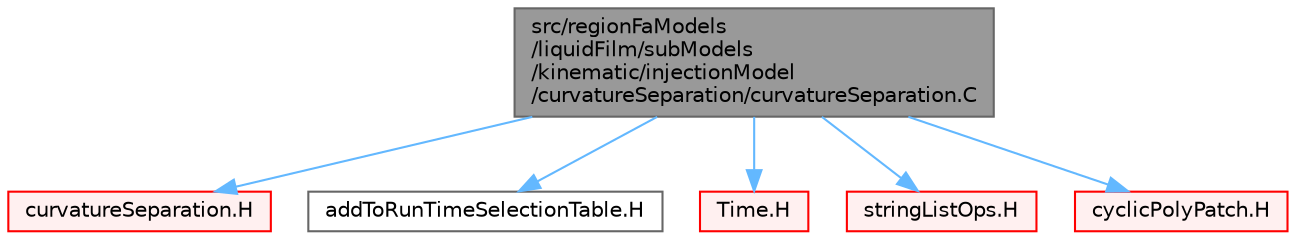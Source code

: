 digraph "src/regionFaModels/liquidFilm/subModels/kinematic/injectionModel/curvatureSeparation/curvatureSeparation.C"
{
 // LATEX_PDF_SIZE
  bgcolor="transparent";
  edge [fontname=Helvetica,fontsize=10,labelfontname=Helvetica,labelfontsize=10];
  node [fontname=Helvetica,fontsize=10,shape=box,height=0.2,width=0.4];
  Node1 [id="Node000001",label="src/regionFaModels\l/liquidFilm/subModels\l/kinematic/injectionModel\l/curvatureSeparation/curvatureSeparation.C",height=0.2,width=0.4,color="gray40", fillcolor="grey60", style="filled", fontcolor="black",tooltip=" "];
  Node1 -> Node2 [id="edge1_Node000001_Node000002",color="steelblue1",style="solid",tooltip=" "];
  Node2 [id="Node000002",label="curvatureSeparation.H",height=0.2,width=0.4,color="red", fillcolor="#FFF0F0", style="filled",URL="$regionFaModels_2liquidFilm_2subModels_2kinematic_2injectionModel_2curvatureSeparation_2curvatureSeparation_8H.html",tooltip=" "];
  Node1 -> Node476 [id="edge2_Node000001_Node000476",color="steelblue1",style="solid",tooltip=" "];
  Node476 [id="Node000476",label="addToRunTimeSelectionTable.H",height=0.2,width=0.4,color="grey40", fillcolor="white", style="filled",URL="$addToRunTimeSelectionTable_8H.html",tooltip="Macros for easy insertion into run-time selection tables."];
  Node1 -> Node5 [id="edge3_Node000001_Node000005",color="steelblue1",style="solid",tooltip=" "];
  Node5 [id="Node000005",label="Time.H",height=0.2,width=0.4,color="red", fillcolor="#FFF0F0", style="filled",URL="$Time_8H.html",tooltip=" "];
  Node1 -> Node157 [id="edge4_Node000001_Node000157",color="steelblue1",style="solid",tooltip=" "];
  Node157 [id="Node000157",label="stringListOps.H",height=0.2,width=0.4,color="red", fillcolor="#FFF0F0", style="filled",URL="$stringListOps_8H.html",tooltip="Operations on lists of strings."];
  Node1 -> Node477 [id="edge5_Node000001_Node000477",color="steelblue1",style="solid",tooltip=" "];
  Node477 [id="Node000477",label="cyclicPolyPatch.H",height=0.2,width=0.4,color="red", fillcolor="#FFF0F0", style="filled",URL="$cyclicPolyPatch_8H.html",tooltip=" "];
}
